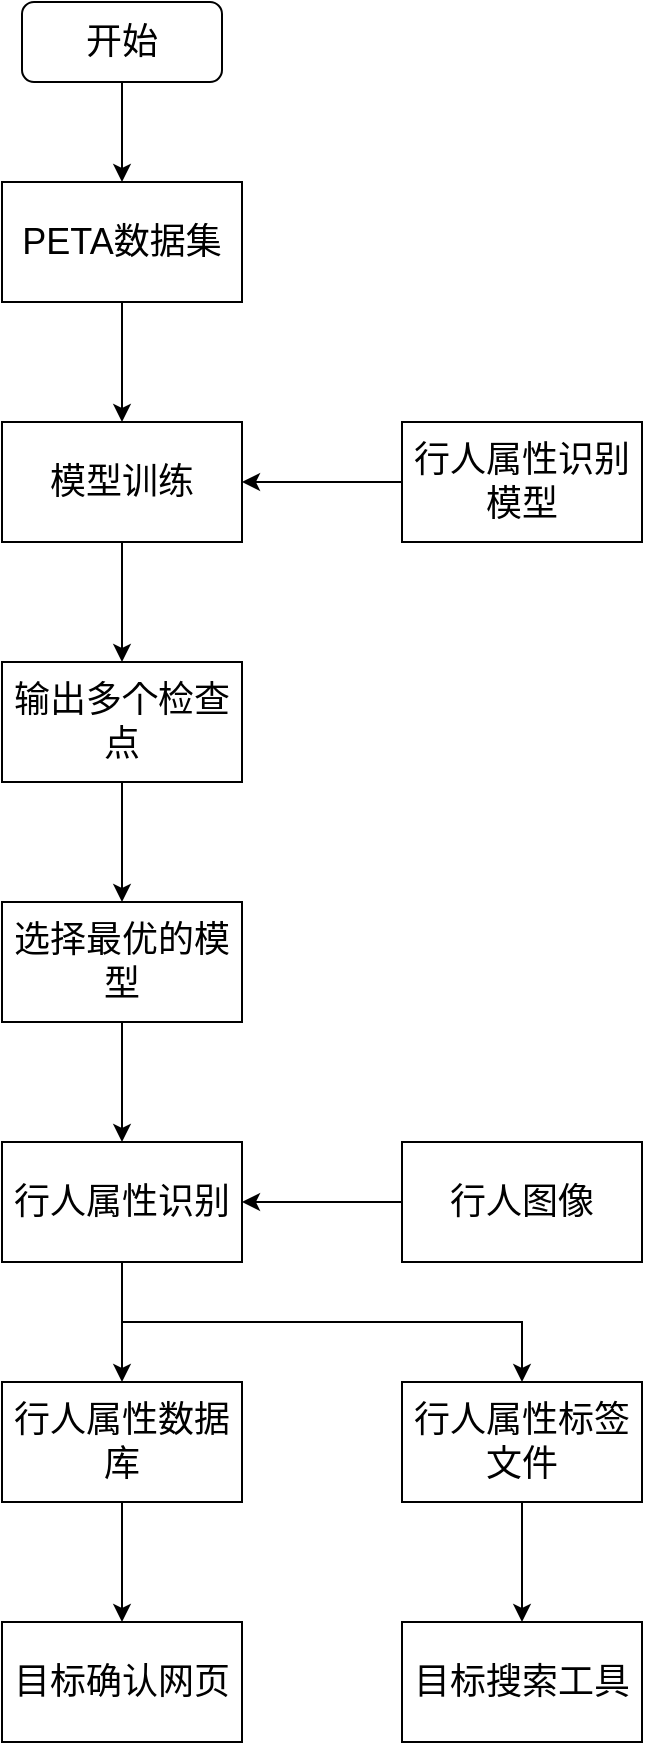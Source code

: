 <mxfile version="14.6.3" type="github">
  <diagram id="bLqM733ozOlb8Ni9h4b0" name="Page-1">
    <mxGraphModel dx="1550" dy="835" grid="1" gridSize="10" guides="1" tooltips="1" connect="1" arrows="1" fold="1" page="1" pageScale="1" pageWidth="2339" pageHeight="3300" math="0" shadow="0">
      <root>
        <mxCell id="0" />
        <mxCell id="1" parent="0" />
        <mxCell id="CbQi3XOe2XolHjCaL7N9-2" value="&lt;font style=&quot;font-size: 18px&quot;&gt;PETA数据集&lt;/font&gt;" style="rounded=0;whiteSpace=wrap;html=1;fillColor=#FFFFFF;" vertex="1" parent="1">
          <mxGeometry x="640" y="240" width="120" height="60" as="geometry" />
        </mxCell>
        <mxCell id="CbQi3XOe2XolHjCaL7N9-3" value="&lt;font style=&quot;font-size: 18px&quot;&gt;模型训练&lt;/font&gt;" style="rounded=0;whiteSpace=wrap;html=1;fillColor=#FFFFFF;gradientColor=none;" vertex="1" parent="1">
          <mxGeometry x="640" y="360" width="120" height="60" as="geometry" />
        </mxCell>
        <mxCell id="CbQi3XOe2XolHjCaL7N9-4" value="" style="endArrow=classic;html=1;exitX=0.5;exitY=1;exitDx=0;exitDy=0;entryX=0.5;entryY=0;entryDx=0;entryDy=0;" edge="1" parent="1" source="CbQi3XOe2XolHjCaL7N9-2" target="CbQi3XOe2XolHjCaL7N9-3">
          <mxGeometry width="50" height="50" relative="1" as="geometry">
            <mxPoint x="760" y="440" as="sourcePoint" />
            <mxPoint x="810" y="390" as="targetPoint" />
          </mxGeometry>
        </mxCell>
        <mxCell id="CbQi3XOe2XolHjCaL7N9-5" value="&lt;font style=&quot;font-size: 18px&quot;&gt;输出多个检查点&lt;/font&gt;" style="rounded=0;whiteSpace=wrap;html=1;fillColor=#FFFFFF;gradientColor=none;" vertex="1" parent="1">
          <mxGeometry x="640" y="480" width="120" height="60" as="geometry" />
        </mxCell>
        <mxCell id="CbQi3XOe2XolHjCaL7N9-6" value="" style="endArrow=classic;html=1;exitX=0.5;exitY=1;exitDx=0;exitDy=0;entryX=0.5;entryY=0;entryDx=0;entryDy=0;" edge="1" parent="1" source="CbQi3XOe2XolHjCaL7N9-3" target="CbQi3XOe2XolHjCaL7N9-5">
          <mxGeometry width="50" height="50" relative="1" as="geometry">
            <mxPoint x="760" y="440" as="sourcePoint" />
            <mxPoint x="810" y="390" as="targetPoint" />
          </mxGeometry>
        </mxCell>
        <mxCell id="CbQi3XOe2XolHjCaL7N9-7" value="&lt;font style=&quot;font-size: 18px&quot;&gt;选择最优的模型&lt;/font&gt;" style="rounded=0;whiteSpace=wrap;html=1;fillColor=#FFFFFF;gradientColor=none;" vertex="1" parent="1">
          <mxGeometry x="640" y="600" width="120" height="60" as="geometry" />
        </mxCell>
        <mxCell id="CbQi3XOe2XolHjCaL7N9-8" value="" style="endArrow=classic;html=1;exitX=0.5;exitY=1;exitDx=0;exitDy=0;entryX=0.5;entryY=0;entryDx=0;entryDy=0;" edge="1" parent="1" source="CbQi3XOe2XolHjCaL7N9-5" target="CbQi3XOe2XolHjCaL7N9-7">
          <mxGeometry width="50" height="50" relative="1" as="geometry">
            <mxPoint x="760" y="630" as="sourcePoint" />
            <mxPoint x="810" y="580" as="targetPoint" />
          </mxGeometry>
        </mxCell>
        <mxCell id="CbQi3XOe2XolHjCaL7N9-9" value="&lt;font style=&quot;font-size: 18px&quot;&gt;行人属性识别&lt;/font&gt;" style="rounded=0;whiteSpace=wrap;html=1;fillColor=#FFFFFF;gradientColor=none;" vertex="1" parent="1">
          <mxGeometry x="640" y="720" width="120" height="60" as="geometry" />
        </mxCell>
        <mxCell id="CbQi3XOe2XolHjCaL7N9-10" value="&lt;font style=&quot;font-size: 18px&quot;&gt;行人图像&lt;/font&gt;" style="rounded=0;whiteSpace=wrap;html=1;fillColor=#FFFFFF;gradientColor=none;" vertex="1" parent="1">
          <mxGeometry x="840" y="720" width="120" height="60" as="geometry" />
        </mxCell>
        <mxCell id="CbQi3XOe2XolHjCaL7N9-11" value="" style="endArrow=classic;html=1;exitX=0.5;exitY=1;exitDx=0;exitDy=0;" edge="1" parent="1" source="CbQi3XOe2XolHjCaL7N9-7" target="CbQi3XOe2XolHjCaL7N9-9">
          <mxGeometry width="50" height="50" relative="1" as="geometry">
            <mxPoint x="760" y="510" as="sourcePoint" />
            <mxPoint x="810" y="460" as="targetPoint" />
          </mxGeometry>
        </mxCell>
        <mxCell id="CbQi3XOe2XolHjCaL7N9-12" value="" style="endArrow=classic;html=1;exitX=0;exitY=0.5;exitDx=0;exitDy=0;entryX=1;entryY=0.5;entryDx=0;entryDy=0;" edge="1" parent="1" source="CbQi3XOe2XolHjCaL7N9-10" target="CbQi3XOe2XolHjCaL7N9-9">
          <mxGeometry width="50" height="50" relative="1" as="geometry">
            <mxPoint x="760" y="510" as="sourcePoint" />
            <mxPoint x="810" y="460" as="targetPoint" />
          </mxGeometry>
        </mxCell>
        <mxCell id="CbQi3XOe2XolHjCaL7N9-13" value="&lt;font style=&quot;font-size: 18px&quot;&gt;开始&lt;/font&gt;" style="rounded=1;whiteSpace=wrap;html=1;fillColor=#FFFFFF;gradientColor=none;" vertex="1" parent="1">
          <mxGeometry x="650" y="150" width="100" height="40" as="geometry" />
        </mxCell>
        <mxCell id="CbQi3XOe2XolHjCaL7N9-14" value="" style="endArrow=classic;html=1;exitX=0.5;exitY=1;exitDx=0;exitDy=0;entryX=0.5;entryY=0;entryDx=0;entryDy=0;" edge="1" parent="1" source="CbQi3XOe2XolHjCaL7N9-13" target="CbQi3XOe2XolHjCaL7N9-2">
          <mxGeometry width="50" height="50" relative="1" as="geometry">
            <mxPoint x="760" y="510" as="sourcePoint" />
            <mxPoint x="810" y="460" as="targetPoint" />
          </mxGeometry>
        </mxCell>
        <mxCell id="CbQi3XOe2XolHjCaL7N9-15" value="" style="endArrow=classic;html=1;exitX=0.5;exitY=1;exitDx=0;exitDy=0;" edge="1" parent="1" source="CbQi3XOe2XolHjCaL7N9-9" target="CbQi3XOe2XolHjCaL7N9-16">
          <mxGeometry width="50" height="50" relative="1" as="geometry">
            <mxPoint x="760" y="700" as="sourcePoint" />
            <mxPoint x="700" y="840" as="targetPoint" />
          </mxGeometry>
        </mxCell>
        <mxCell id="CbQi3XOe2XolHjCaL7N9-16" value="&lt;font style=&quot;font-size: 18px&quot;&gt;行人属性数据库&lt;/font&gt;" style="rounded=0;whiteSpace=wrap;html=1;fillColor=#FFFFFF;gradientColor=none;" vertex="1" parent="1">
          <mxGeometry x="640" y="840" width="120" height="60" as="geometry" />
        </mxCell>
        <mxCell id="CbQi3XOe2XolHjCaL7N9-17" value="" style="endArrow=classic;html=1;rounded=0;entryX=0.5;entryY=0;entryDx=0;entryDy=0;" edge="1" parent="1" target="CbQi3XOe2XolHjCaL7N9-18">
          <mxGeometry width="50" height="50" relative="1" as="geometry">
            <mxPoint x="700" y="810" as="sourcePoint" />
            <mxPoint x="840" y="840" as="targetPoint" />
            <Array as="points">
              <mxPoint x="900" y="810" />
            </Array>
          </mxGeometry>
        </mxCell>
        <mxCell id="CbQi3XOe2XolHjCaL7N9-24" style="edgeStyle=orthogonalEdgeStyle;rounded=0;orthogonalLoop=1;jettySize=auto;html=1;entryX=0.5;entryY=0;entryDx=0;entryDy=0;" edge="1" parent="1" source="CbQi3XOe2XolHjCaL7N9-18" target="CbQi3XOe2XolHjCaL7N9-23">
          <mxGeometry relative="1" as="geometry" />
        </mxCell>
        <mxCell id="CbQi3XOe2XolHjCaL7N9-18" value="&lt;font style=&quot;font-size: 18px&quot;&gt;行人属性标签文件&lt;/font&gt;" style="rounded=0;whiteSpace=wrap;html=1;fillColor=#FFFFFF;gradientColor=none;" vertex="1" parent="1">
          <mxGeometry x="840" y="840" width="120" height="60" as="geometry" />
        </mxCell>
        <mxCell id="CbQi3XOe2XolHjCaL7N9-19" value="" style="endArrow=classic;html=1;exitX=0.5;exitY=1;exitDx=0;exitDy=0;" edge="1" parent="1" source="CbQi3XOe2XolHjCaL7N9-16" target="CbQi3XOe2XolHjCaL7N9-20">
          <mxGeometry width="50" height="50" relative="1" as="geometry">
            <mxPoint x="760" y="870" as="sourcePoint" />
            <mxPoint x="700" y="960" as="targetPoint" />
          </mxGeometry>
        </mxCell>
        <mxCell id="CbQi3XOe2XolHjCaL7N9-20" value="&lt;font style=&quot;font-size: 18px&quot;&gt;目标确认网页&lt;/font&gt;" style="rounded=0;whiteSpace=wrap;html=1;fillColor=#FFFFFF;gradientColor=none;" vertex="1" parent="1">
          <mxGeometry x="640" y="960" width="120" height="60" as="geometry" />
        </mxCell>
        <mxCell id="CbQi3XOe2XolHjCaL7N9-22" style="edgeStyle=orthogonalEdgeStyle;rounded=0;orthogonalLoop=1;jettySize=auto;html=1;entryX=1;entryY=0.5;entryDx=0;entryDy=0;" edge="1" parent="1" source="CbQi3XOe2XolHjCaL7N9-21" target="CbQi3XOe2XolHjCaL7N9-3">
          <mxGeometry relative="1" as="geometry" />
        </mxCell>
        <mxCell id="CbQi3XOe2XolHjCaL7N9-21" value="&lt;font style=&quot;font-size: 18px&quot;&gt;行人属性识别模型&lt;/font&gt;" style="rounded=0;whiteSpace=wrap;html=1;fillColor=#FFFFFF;gradientColor=none;" vertex="1" parent="1">
          <mxGeometry x="840" y="360" width="120" height="60" as="geometry" />
        </mxCell>
        <mxCell id="CbQi3XOe2XolHjCaL7N9-23" value="&lt;font style=&quot;font-size: 18px&quot;&gt;目标搜索工具&lt;/font&gt;" style="rounded=0;whiteSpace=wrap;html=1;fillColor=#FFFFFF;gradientColor=none;" vertex="1" parent="1">
          <mxGeometry x="840" y="960" width="120" height="60" as="geometry" />
        </mxCell>
      </root>
    </mxGraphModel>
  </diagram>
</mxfile>
